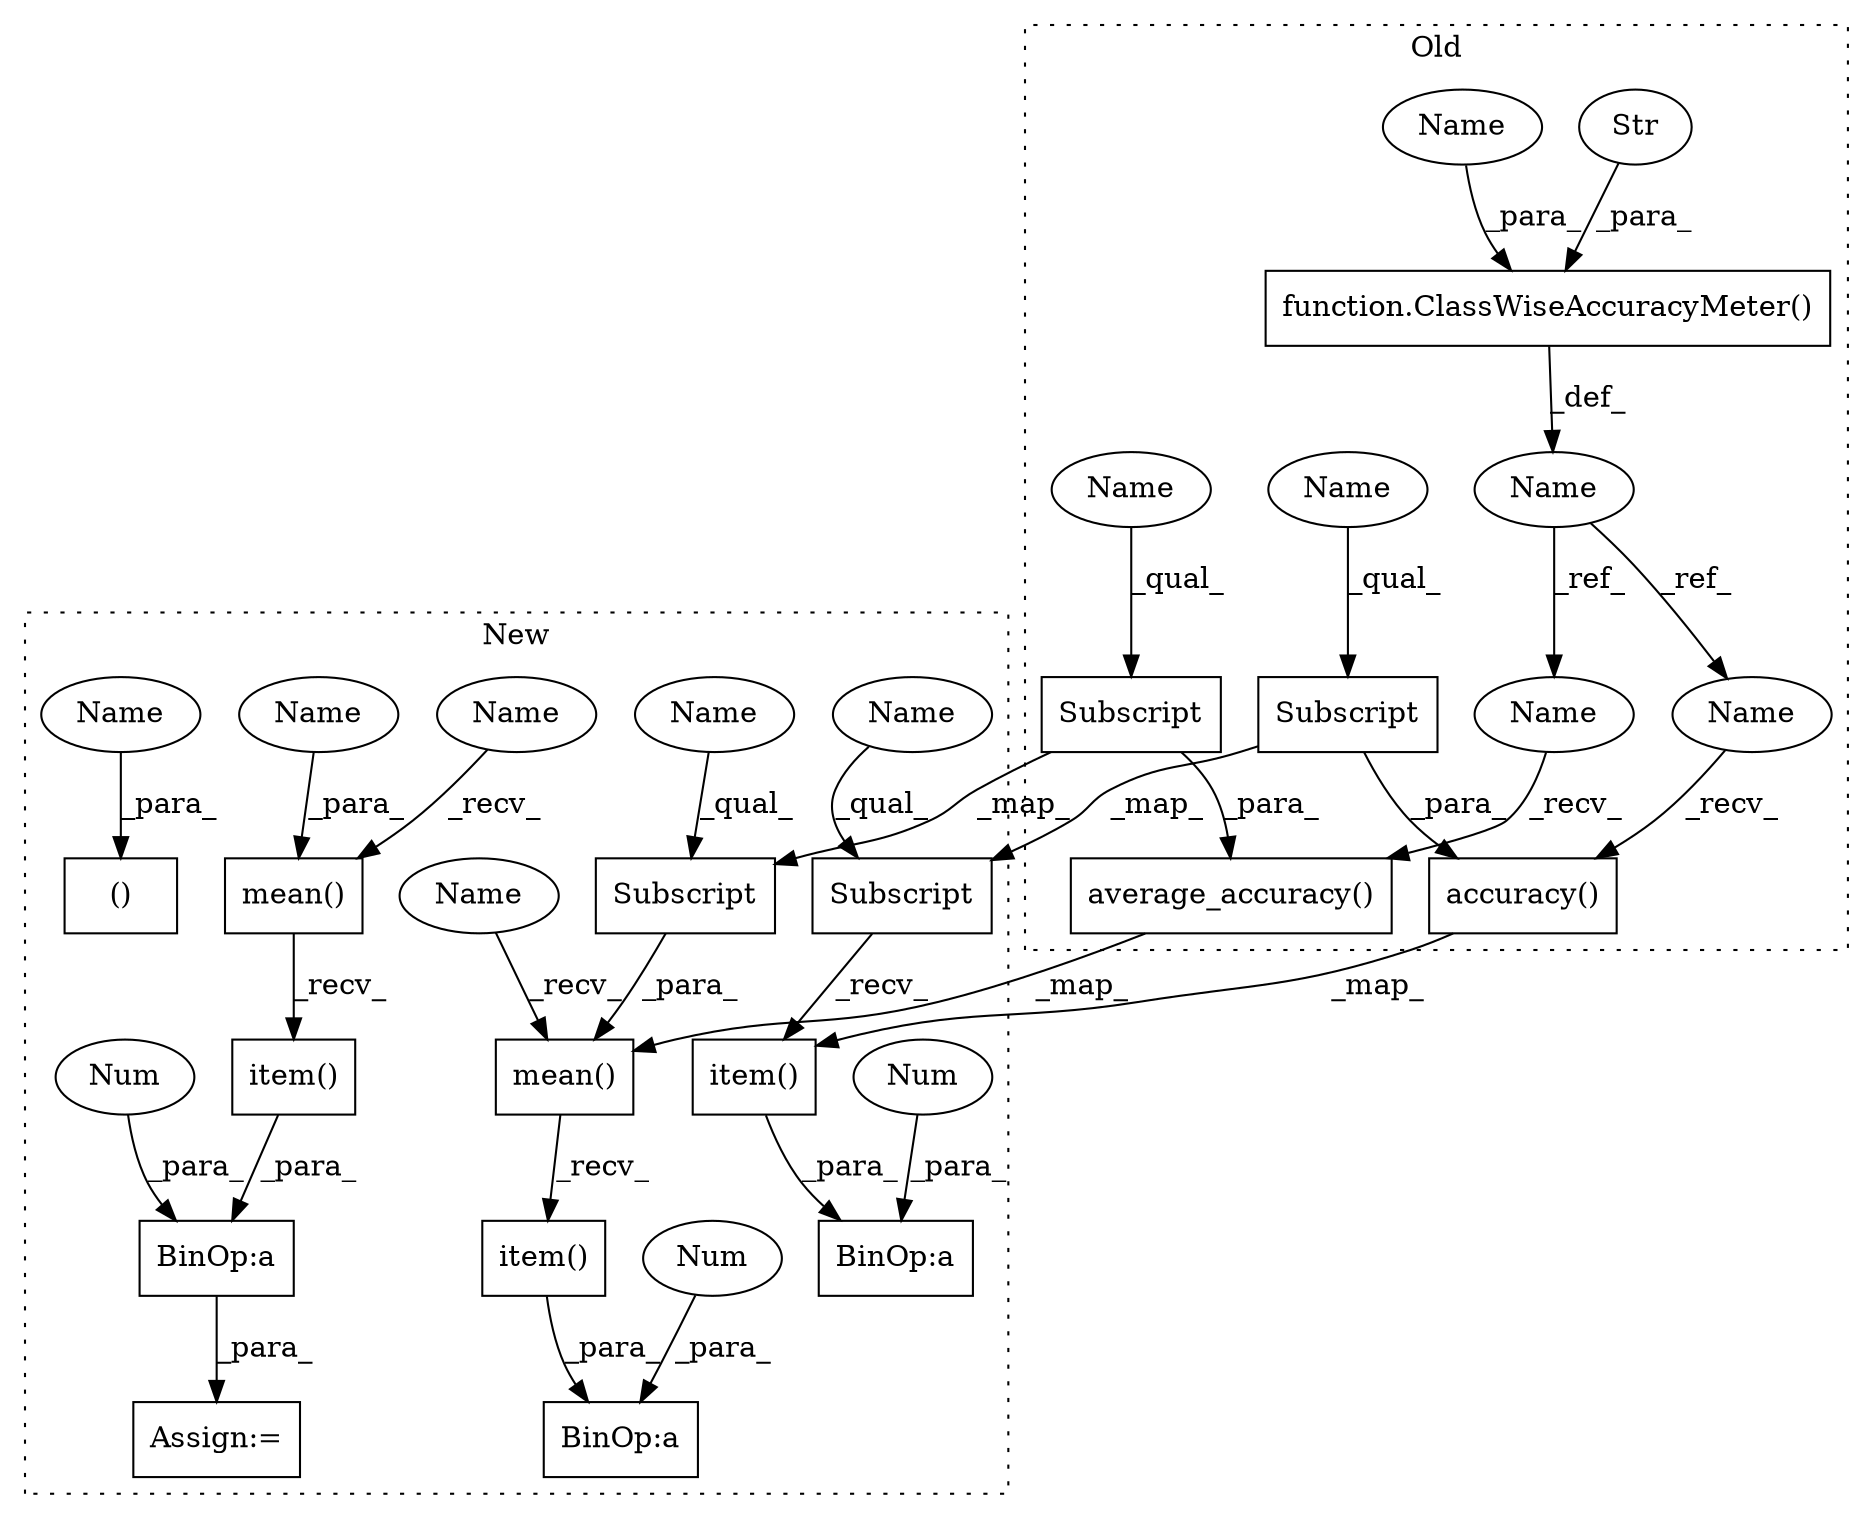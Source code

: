 digraph G {
subgraph cluster0 {
1 [label="function.ClassWiseAccuracyMeter()" a="75" s="7021,7060" l="23,1" shape="box"];
4 [label="Str" a="66" s="7053" l="7" shape="ellipse"];
5 [label="average_accuracy()" a="75" s="7852,7896" l="32,1" shape="box"];
8 [label="Subscript" a="63" s="7884,0" l="12,0" shape="box"];
13 [label="Subscript" a="63" s="7940,0" l="11,0" shape="box"];
14 [label="accuracy()" a="75" s="7916,7951" l="24,1" shape="box"];
17 [label="Name" a="87" s="7004" l="14" shape="ellipse"];
23 [label="Name" a="87" s="7884" l="7" shape="ellipse"];
24 [label="Name" a="87" s="7044" l="7" shape="ellipse"];
25 [label="Name" a="87" s="7940" l="7" shape="ellipse"];
28 [label="Name" a="87" s="7916" l="14" shape="ellipse"];
29 [label="Name" a="87" s="7852" l="14" shape="ellipse"];
label = "Old";
style="dotted";
}
subgraph cluster1 {
2 [label="item()" a="75" s="8125" l="28" shape="box"];
3 [label="BinOp:a" a="82" s="8153" l="3" shape="box"];
6 [label="mean()" a="75" s="8125,8145" l="11,1" shape="box"];
7 [label="Subscript" a="63" s="8136,0" l="9,0" shape="box"];
9 [label="mean()" a="75" s="8079,8094" l="11,1" shape="box"];
10 [label="()" a="54" s="8030" l="10" shape="box"];
11 [label="BinOp:a" a="82" s="8102" l="3" shape="box"];
12 [label="Subscript" a="63" s="8178,0" l="8,0" shape="box"];
15 [label="item()" a="75" s="8178" l="15" shape="box"];
16 [label="BinOp:a" a="82" s="8193" l="3" shape="box"];
18 [label="item()" a="75" s="8079" l="23" shape="box"];
19 [label="Num" a="76" s="8156" l="3" shape="ellipse"];
20 [label="Num" a="76" s="8105" l="3" shape="ellipse"];
21 [label="Num" a="76" s="8196" l="3" shape="ellipse"];
22 [label="Assign:=" a="68" s="8076" l="3" shape="box"];
26 [label="Name" a="87" s="8079" l="5" shape="ellipse"];
27 [label="Name" a="87" s="8125" l="5" shape="ellipse"];
30 [label="Name" a="87" s="8136" l="4" shape="ellipse"];
31 [label="Name" a="87" s="8032" l="4" shape="ellipse"];
32 [label="Name" a="87" s="8090" l="4" shape="ellipse"];
33 [label="Name" a="87" s="8178" l="4" shape="ellipse"];
label = "New";
style="dotted";
}
1 -> 17 [label="_def_"];
2 -> 3 [label="_para_"];
4 -> 1 [label="_para_"];
5 -> 6 [label="_map_"];
6 -> 2 [label="_recv_"];
7 -> 6 [label="_para_"];
8 -> 7 [label="_map_"];
8 -> 5 [label="_para_"];
9 -> 18 [label="_recv_"];
11 -> 22 [label="_para_"];
12 -> 15 [label="_recv_"];
13 -> 14 [label="_para_"];
13 -> 12 [label="_map_"];
14 -> 15 [label="_map_"];
15 -> 16 [label="_para_"];
17 -> 28 [label="_ref_"];
17 -> 29 [label="_ref_"];
18 -> 11 [label="_para_"];
19 -> 3 [label="_para_"];
20 -> 11 [label="_para_"];
21 -> 16 [label="_para_"];
23 -> 8 [label="_qual_"];
24 -> 1 [label="_para_"];
25 -> 13 [label="_qual_"];
26 -> 9 [label="_recv_"];
27 -> 6 [label="_recv_"];
28 -> 14 [label="_recv_"];
29 -> 5 [label="_recv_"];
30 -> 7 [label="_qual_"];
31 -> 10 [label="_para_"];
32 -> 9 [label="_para_"];
33 -> 12 [label="_qual_"];
}